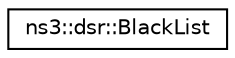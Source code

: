 digraph "Graphical Class Hierarchy"
{
 // LATEX_PDF_SIZE
  edge [fontname="Helvetica",fontsize="10",labelfontname="Helvetica",labelfontsize="10"];
  node [fontname="Helvetica",fontsize="10",shape=record];
  rankdir="LR";
  Node0 [label="ns3::dsr::BlackList",height=0.2,width=0.4,color="black", fillcolor="white", style="filled",URL="$structns3_1_1dsr_1_1_black_list.html",tooltip="BlackList description."];
}
